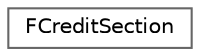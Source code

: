 digraph "Graphical Class Hierarchy"
{
 // LATEX_PDF_SIZE
  bgcolor="transparent";
  edge [fontname=Helvetica,fontsize=10,labelfontname=Helvetica,labelfontsize=10];
  node [fontname=Helvetica,fontsize=10,shape=box,height=0.2,width=0.4];
  rankdir="LR";
  Node0 [label="FCreditSection",height=0.2,width=0.4,color="grey40", fillcolor="white", style="filled",URL="$struct_f_credit_section.html",tooltip="Struct used in the credits."];
}
